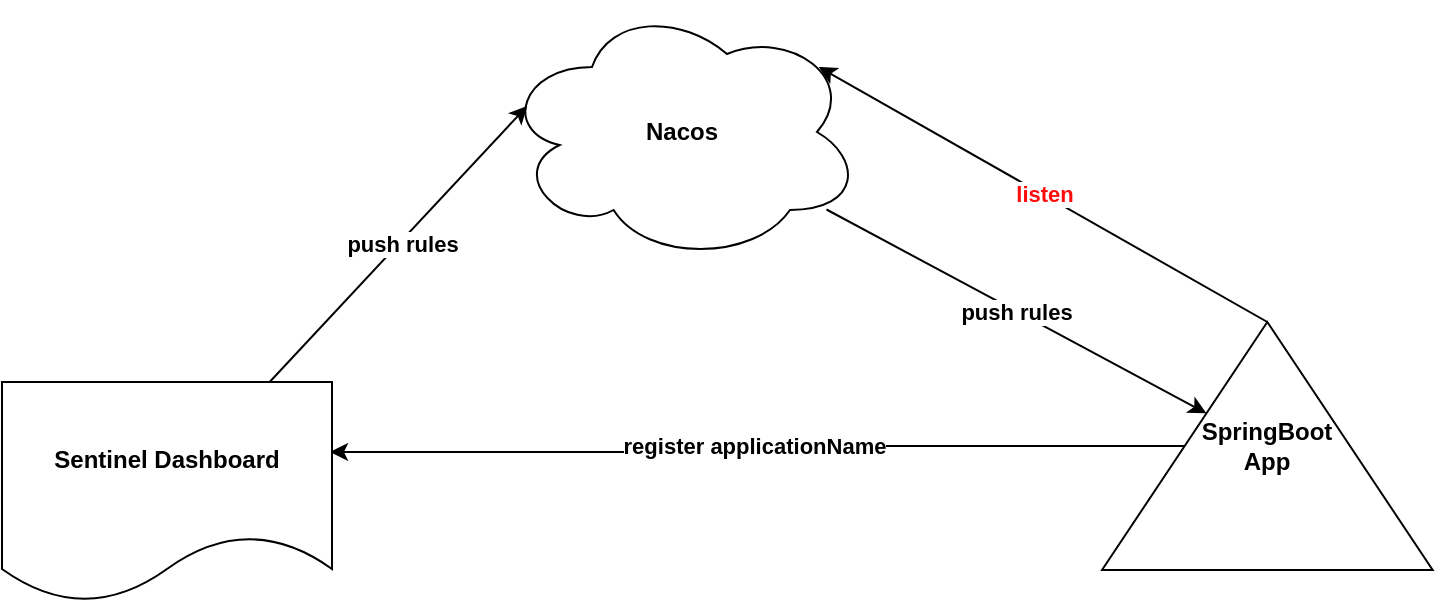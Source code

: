 <mxfile version="20.2.6" type="github">
  <diagram id="4WhJq_c2hJGKalem2-71" name="第 1 页">
    <mxGraphModel dx="1360" dy="802" grid="0" gridSize="10" guides="1" tooltips="1" connect="1" arrows="1" fold="1" page="1" pageScale="1" pageWidth="827" pageHeight="1169" math="0" shadow="0">
      <root>
        <mxCell id="0" />
        <mxCell id="1" parent="0" />
        <mxCell id="tj6sGX2Gv8RbAJB5ziJA-14" value="push rules" style="edgeStyle=none;rounded=0;orthogonalLoop=1;jettySize=auto;html=1;fontStyle=1" edge="1" parent="1" source="tj6sGX2Gv8RbAJB5ziJA-1" target="tj6sGX2Gv8RbAJB5ziJA-9">
          <mxGeometry relative="1" as="geometry" />
        </mxCell>
        <mxCell id="tj6sGX2Gv8RbAJB5ziJA-1" value="&lt;b&gt;Nacos&lt;/b&gt;" style="ellipse;shape=cloud;whiteSpace=wrap;html=1;" vertex="1" parent="1">
          <mxGeometry x="330" y="130" width="180" height="130" as="geometry" />
        </mxCell>
        <mxCell id="tj6sGX2Gv8RbAJB5ziJA-11" value="register applicationName" style="edgeStyle=orthogonalEdgeStyle;rounded=0;orthogonalLoop=1;jettySize=auto;html=1;entryX=0.994;entryY=0.318;entryDx=0;entryDy=0;entryPerimeter=0;fontStyle=1" edge="1" parent="1" source="tj6sGX2Gv8RbAJB5ziJA-9" target="tj6sGX2Gv8RbAJB5ziJA-10">
          <mxGeometry relative="1" as="geometry" />
        </mxCell>
        <mxCell id="tj6sGX2Gv8RbAJB5ziJA-15" value="&lt;font color=&quot;#ff0d0d&quot;&gt;listen&lt;/font&gt;" style="edgeStyle=none;rounded=0;orthogonalLoop=1;jettySize=auto;html=1;entryX=0.88;entryY=0.25;entryDx=0;entryDy=0;entryPerimeter=0;exitX=1;exitY=0.5;exitDx=0;exitDy=0;fontStyle=1" edge="1" parent="1" source="tj6sGX2Gv8RbAJB5ziJA-9" target="tj6sGX2Gv8RbAJB5ziJA-1">
          <mxGeometry relative="1" as="geometry" />
        </mxCell>
        <mxCell id="tj6sGX2Gv8RbAJB5ziJA-9" value="SpringBoot &lt;br&gt;App" style="triangle;whiteSpace=wrap;html=1;direction=north;fontStyle=1" vertex="1" parent="1">
          <mxGeometry x="630" y="290" width="165.33" height="124" as="geometry" />
        </mxCell>
        <mxCell id="tj6sGX2Gv8RbAJB5ziJA-12" value="" style="rounded=0;orthogonalLoop=1;jettySize=auto;html=1;entryX=0.07;entryY=0.4;entryDx=0;entryDy=0;entryPerimeter=0;" edge="1" parent="1" source="tj6sGX2Gv8RbAJB5ziJA-10" target="tj6sGX2Gv8RbAJB5ziJA-1">
          <mxGeometry relative="1" as="geometry" />
        </mxCell>
        <mxCell id="tj6sGX2Gv8RbAJB5ziJA-13" value="push rules" style="edgeLabel;html=1;align=center;verticalAlign=middle;resizable=0;points=[];fontStyle=1" vertex="1" connectable="0" parent="tj6sGX2Gv8RbAJB5ziJA-12">
          <mxGeometry x="0.215" y="-3" relative="1" as="geometry">
            <mxPoint x="-14" y="12" as="offset" />
          </mxGeometry>
        </mxCell>
        <mxCell id="tj6sGX2Gv8RbAJB5ziJA-10" value="Sentinel Dashboard" style="shape=document;whiteSpace=wrap;html=1;boundedLbl=1;fontStyle=1" vertex="1" parent="1">
          <mxGeometry x="80" y="320" width="165" height="110" as="geometry" />
        </mxCell>
      </root>
    </mxGraphModel>
  </diagram>
</mxfile>
